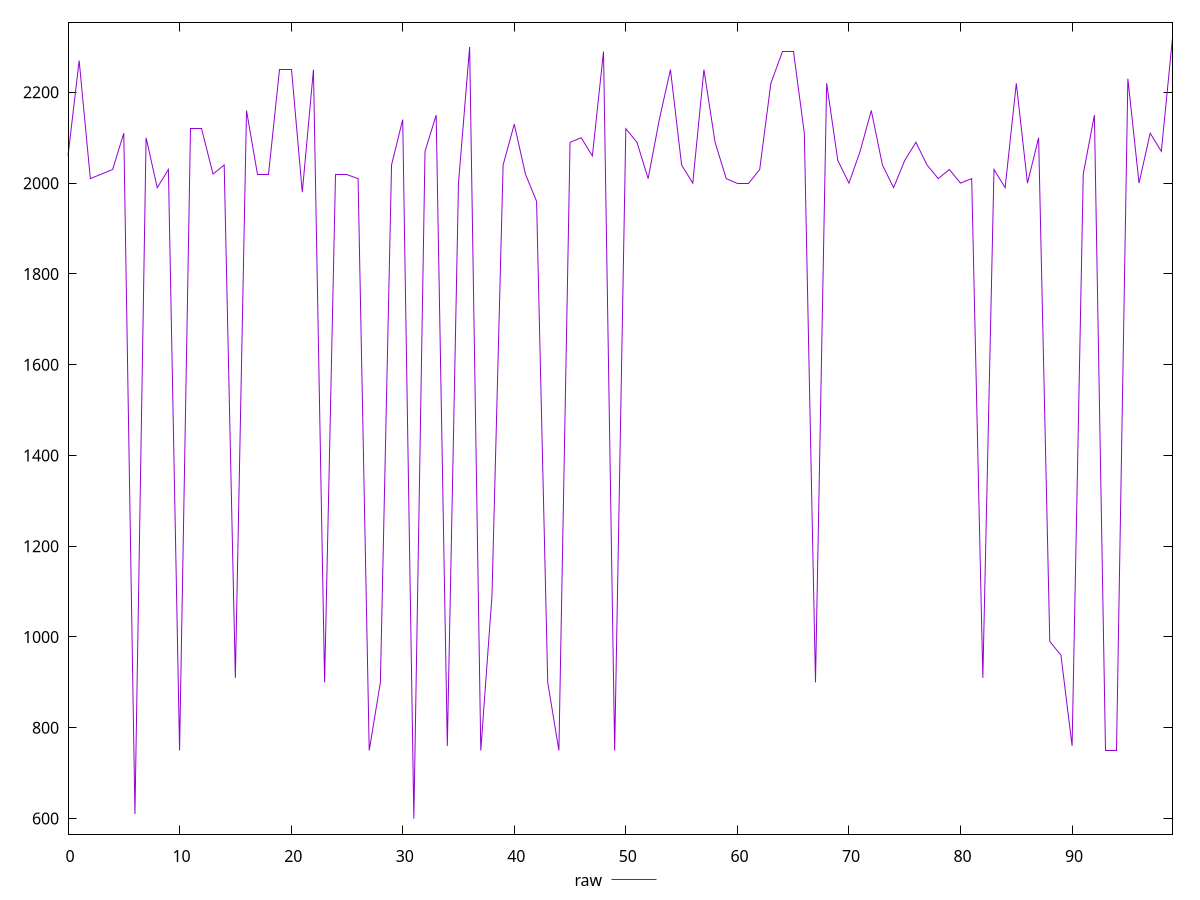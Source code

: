 reset

$raw <<EOF
0 2060
1 2270
2 2010
3 2020
4 2030
5 2110
6 610
7 2100
8 1990
9 2030
10 750
11 2120
12 2120
13 2020
14 2040
15 910
16 2160
17 2020
18 2020
19 2250
20 2250
21 1980
22 2250
23 900
24 2020
25 2020
26 2010
27 750
28 900
29 2040
30 2140
31 600
32 2070
33 2150
34 760
35 2000
36 2300
37 750
38 1090
39 2040
40 2130
41 2020
42 1960
43 900
44 750
45 2090
46 2100
47 2060
48 2290
49 750
50 2120
51 2090
52 2010
53 2140
54 2250
55 2040
56 2000
57 2250
58 2090
59 2010
60 2000
61 2000
62 2030
63 2220
64 2290
65 2290
66 2110
67 900
68 2220
69 2050
70 2000
71 2070
72 2160
73 2040
74 1990
75 2050
76 2090
77 2040
78 2010
79 2030
80 2000
81 2010
82 910
83 2030
84 1990
85 2220
86 2000
87 2100
88 990
89 960
90 760
91 2020
92 2150
93 750
94 750
95 2230
96 2000
97 2110
98 2070
99 2320
EOF

set key outside below
set xrange [0:99]
set yrange [565.6:2354.4]
set trange [565.6:2354.4]
set terminal svg size 640, 500 enhanced background rgb 'white'
set output "report_00015_2021-02-09T16-11-33.973Z/unused-javascript/samples/pages+cached+noadtech+nomedia/raw/values.svg"

plot $raw title "raw" with line

reset
